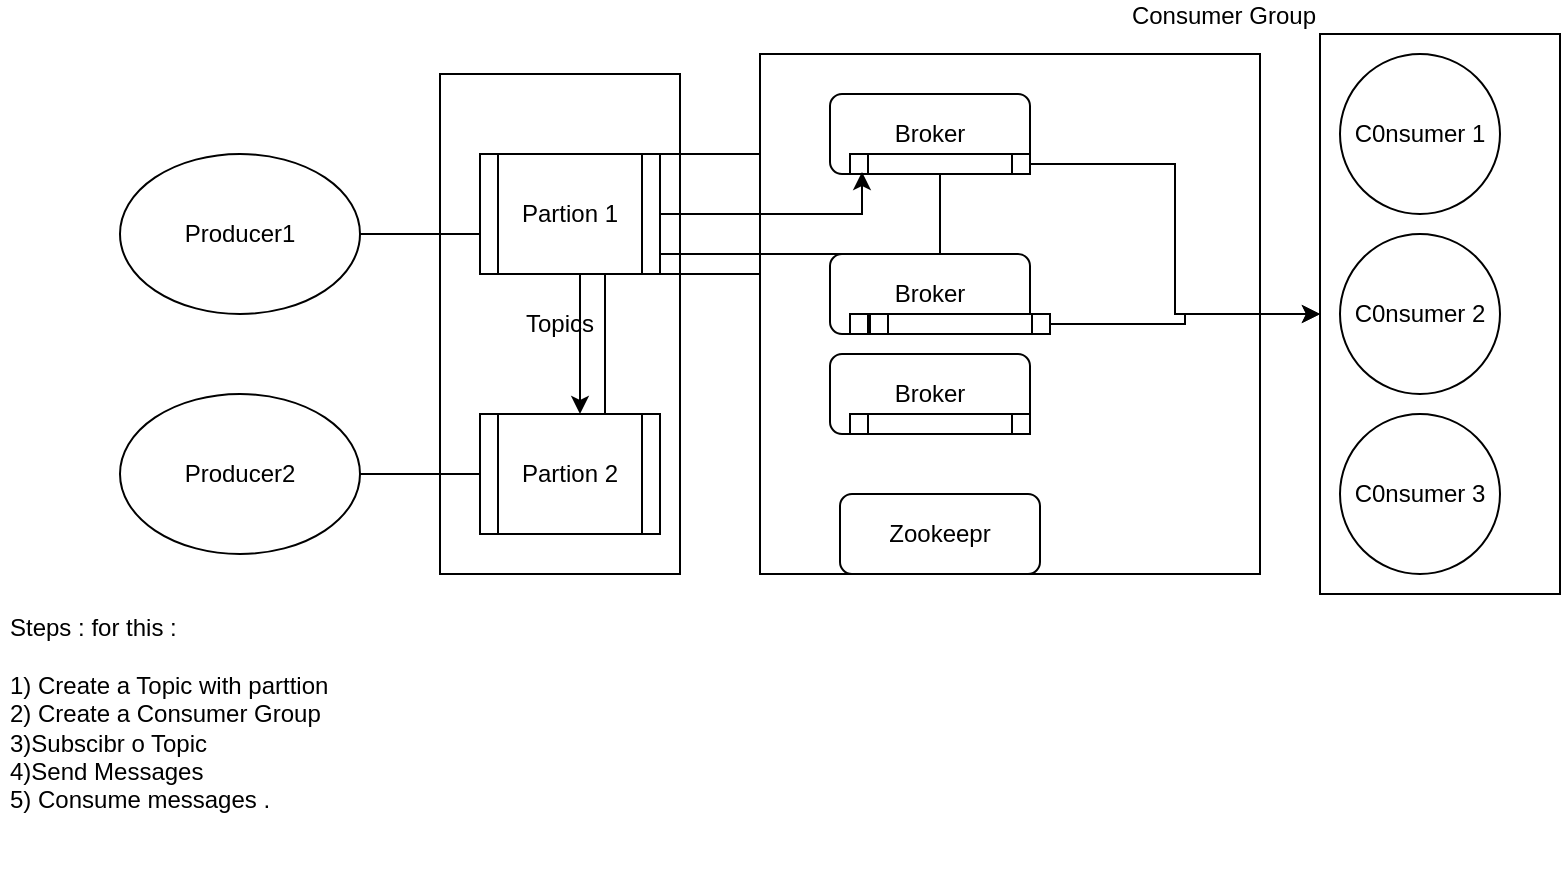 <mxfile version="13.6.2" type="github">
  <diagram id="7OcI634DCCXWDtK5YtFM" name="Page-1">
    <mxGraphModel dx="868" dy="429" grid="1" gridSize="10" guides="1" tooltips="1" connect="1" arrows="1" fold="1" page="1" pageScale="1" pageWidth="850" pageHeight="1100" math="0" shadow="0">
      <root>
        <mxCell id="0" />
        <mxCell id="1" parent="0" />
        <mxCell id="miyrGK5Ir0pwEBqTJMYr-29" value="Topics" style="rounded=0;whiteSpace=wrap;html=1;" vertex="1" parent="1">
          <mxGeometry x="280" y="50" width="120" height="250" as="geometry" />
        </mxCell>
        <mxCell id="miyrGK5Ir0pwEBqTJMYr-34" style="edgeStyle=orthogonalEdgeStyle;rounded=0;orthogonalLoop=1;jettySize=auto;html=1;entryX=0;entryY=0.75;entryDx=0;entryDy=0;" edge="1" parent="1" source="miyrGK5Ir0pwEBqTJMYr-1" target="miyrGK5Ir0pwEBqTJMYr-4">
          <mxGeometry relative="1" as="geometry" />
        </mxCell>
        <mxCell id="miyrGK5Ir0pwEBqTJMYr-1" value="Producer1" style="ellipse;whiteSpace=wrap;html=1;" vertex="1" parent="1">
          <mxGeometry x="120" y="90" width="120" height="80" as="geometry" />
        </mxCell>
        <mxCell id="miyrGK5Ir0pwEBqTJMYr-35" style="edgeStyle=orthogonalEdgeStyle;rounded=0;orthogonalLoop=1;jettySize=auto;html=1;entryX=0.111;entryY=0;entryDx=0;entryDy=0;entryPerimeter=0;" edge="1" parent="1" source="miyrGK5Ir0pwEBqTJMYr-2" target="miyrGK5Ir0pwEBqTJMYr-18">
          <mxGeometry relative="1" as="geometry" />
        </mxCell>
        <mxCell id="miyrGK5Ir0pwEBqTJMYr-2" value="Producer2" style="ellipse;whiteSpace=wrap;html=1;" vertex="1" parent="1">
          <mxGeometry x="120" y="210" width="120" height="80" as="geometry" />
        </mxCell>
        <mxCell id="miyrGK5Ir0pwEBqTJMYr-3" value="" style="rounded=0;whiteSpace=wrap;html=1;" vertex="1" parent="1">
          <mxGeometry x="440" y="40" width="250" height="260" as="geometry" />
        </mxCell>
        <mxCell id="miyrGK5Ir0pwEBqTJMYr-4" value="Broker" style="rounded=1;whiteSpace=wrap;html=1;" vertex="1" parent="1">
          <mxGeometry x="475" y="60" width="100" height="40" as="geometry" />
        </mxCell>
        <mxCell id="miyrGK5Ir0pwEBqTJMYr-5" value="Broker" style="rounded=1;whiteSpace=wrap;html=1;" vertex="1" parent="1">
          <mxGeometry x="475" y="140" width="100" height="40" as="geometry" />
        </mxCell>
        <mxCell id="miyrGK5Ir0pwEBqTJMYr-6" value="Broker" style="rounded=1;whiteSpace=wrap;html=1;" vertex="1" parent="1">
          <mxGeometry x="475" y="190" width="100" height="40" as="geometry" />
        </mxCell>
        <mxCell id="miyrGK5Ir0pwEBqTJMYr-7" value="Zookeepr" style="rounded=1;whiteSpace=wrap;html=1;" vertex="1" parent="1">
          <mxGeometry x="480" y="260" width="100" height="40" as="geometry" />
        </mxCell>
        <mxCell id="miyrGK5Ir0pwEBqTJMYr-27" style="edgeStyle=orthogonalEdgeStyle;rounded=0;orthogonalLoop=1;jettySize=auto;html=1;" edge="1" parent="1" source="miyrGK5Ir0pwEBqTJMYr-17">
          <mxGeometry relative="1" as="geometry">
            <mxPoint x="350" y="220" as="targetPoint" />
            <Array as="points">
              <mxPoint x="530" y="140" />
              <mxPoint x="350" y="140" />
            </Array>
          </mxGeometry>
        </mxCell>
        <mxCell id="miyrGK5Ir0pwEBqTJMYr-37" style="edgeStyle=orthogonalEdgeStyle;rounded=0;orthogonalLoop=1;jettySize=auto;html=1;" edge="1" parent="1" source="miyrGK5Ir0pwEBqTJMYr-17" target="miyrGK5Ir0pwEBqTJMYr-30">
          <mxGeometry relative="1" as="geometry" />
        </mxCell>
        <mxCell id="miyrGK5Ir0pwEBqTJMYr-17" value="" style="shape=process;whiteSpace=wrap;html=1;backgroundOutline=1;" vertex="1" parent="1">
          <mxGeometry x="485" y="90" width="90" height="10" as="geometry" />
        </mxCell>
        <mxCell id="miyrGK5Ir0pwEBqTJMYr-18" value="" style="shape=process;whiteSpace=wrap;html=1;backgroundOutline=1;" vertex="1" parent="1">
          <mxGeometry x="485" y="170" width="90" height="10" as="geometry" />
        </mxCell>
        <mxCell id="miyrGK5Ir0pwEBqTJMYr-19" value="" style="shape=process;whiteSpace=wrap;html=1;backgroundOutline=1;" vertex="1" parent="1">
          <mxGeometry x="485" y="220" width="90" height="10" as="geometry" />
        </mxCell>
        <mxCell id="miyrGK5Ir0pwEBqTJMYr-22" style="edgeStyle=orthogonalEdgeStyle;rounded=0;orthogonalLoop=1;jettySize=auto;html=1;entryX=0.16;entryY=0.975;entryDx=0;entryDy=0;entryPerimeter=0;" edge="1" parent="1" source="miyrGK5Ir0pwEBqTJMYr-21" target="miyrGK5Ir0pwEBqTJMYr-4">
          <mxGeometry relative="1" as="geometry" />
        </mxCell>
        <mxCell id="miyrGK5Ir0pwEBqTJMYr-21" value="Partion 1" style="shape=process;whiteSpace=wrap;html=1;backgroundOutline=1;" vertex="1" parent="1">
          <mxGeometry x="300" y="90" width="90" height="60" as="geometry" />
        </mxCell>
        <mxCell id="miyrGK5Ir0pwEBqTJMYr-38" style="edgeStyle=orthogonalEdgeStyle;rounded=0;orthogonalLoop=1;jettySize=auto;html=1;" edge="1" parent="1" source="miyrGK5Ir0pwEBqTJMYr-23" target="miyrGK5Ir0pwEBqTJMYr-30">
          <mxGeometry relative="1" as="geometry" />
        </mxCell>
        <mxCell id="miyrGK5Ir0pwEBqTJMYr-23" value="" style="shape=process;whiteSpace=wrap;html=1;backgroundOutline=1;" vertex="1" parent="1">
          <mxGeometry x="495" y="170" width="90" height="10" as="geometry" />
        </mxCell>
        <mxCell id="miyrGK5Ir0pwEBqTJMYr-24" value="Partion 2" style="shape=process;whiteSpace=wrap;html=1;backgroundOutline=1;" vertex="1" parent="1">
          <mxGeometry x="300" y="220" width="90" height="60" as="geometry" />
        </mxCell>
        <mxCell id="miyrGK5Ir0pwEBqTJMYr-30" value="&lt;div align=&quot;left&quot;&gt;Consumer Group&lt;br&gt;&lt;/div&gt;" style="rounded=0;whiteSpace=wrap;html=1;labelPosition=left;verticalLabelPosition=top;align=right;verticalAlign=bottom;" vertex="1" parent="1">
          <mxGeometry x="720" y="30" width="120" height="280" as="geometry" />
        </mxCell>
        <mxCell id="miyrGK5Ir0pwEBqTJMYr-31" value="C0nsumer 1 " style="ellipse;whiteSpace=wrap;html=1;aspect=fixed;" vertex="1" parent="1">
          <mxGeometry x="730" y="40" width="80" height="80" as="geometry" />
        </mxCell>
        <mxCell id="miyrGK5Ir0pwEBqTJMYr-32" value="C0nsumer 2 " style="ellipse;whiteSpace=wrap;html=1;aspect=fixed;" vertex="1" parent="1">
          <mxGeometry x="730" y="130" width="80" height="80" as="geometry" />
        </mxCell>
        <mxCell id="miyrGK5Ir0pwEBqTJMYr-33" value="C0nsumer 3 " style="ellipse;whiteSpace=wrap;html=1;aspect=fixed;" vertex="1" parent="1">
          <mxGeometry x="730" y="220" width="80" height="80" as="geometry" />
        </mxCell>
        <mxCell id="miyrGK5Ir0pwEBqTJMYr-39" value="&lt;div&gt;Steps : for this :&lt;/div&gt;&lt;div&gt;&lt;br&gt;&lt;/div&gt;&lt;div&gt;1) Create a Topic with parttion &lt;br&gt;&lt;/div&gt;&lt;div&gt;2) Create a Consumer Group&lt;/div&gt;&lt;div&gt;3)Subscibr o Topic &lt;br&gt;&lt;/div&gt;&lt;div&gt;4)Send Messages &lt;br&gt;&lt;/div&gt;&lt;div&gt;5) Consume messages .&lt;/div&gt;" style="text;html=1;strokeColor=none;fillColor=none;spacing=5;spacingTop=-20;whiteSpace=wrap;overflow=hidden;rounded=0;" vertex="1" parent="1">
          <mxGeometry x="60" y="330" width="720" height="120" as="geometry" />
        </mxCell>
      </root>
    </mxGraphModel>
  </diagram>
</mxfile>
